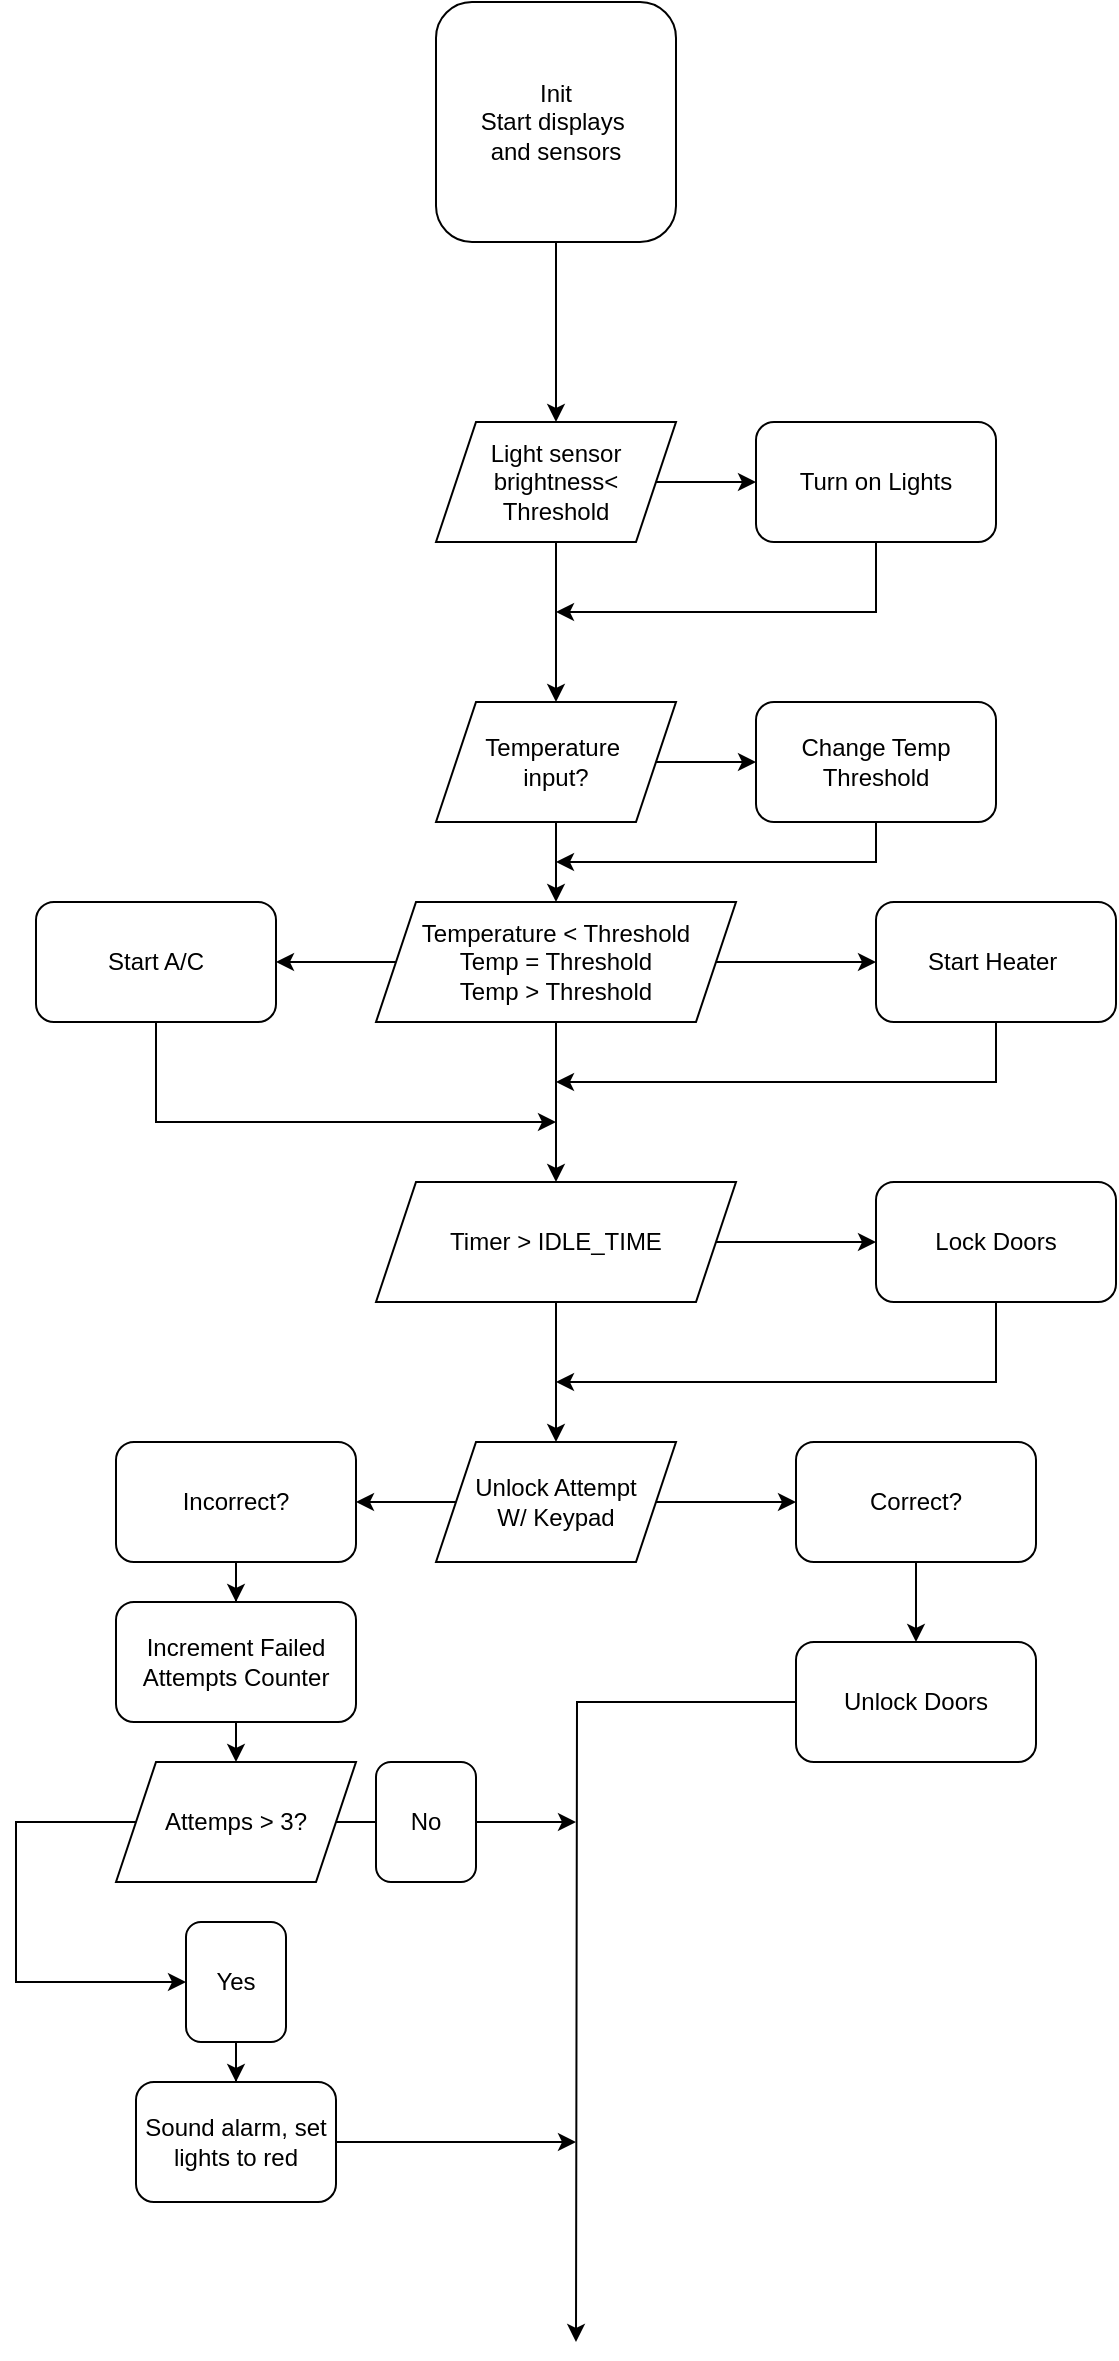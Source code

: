 <mxfile version="26.1.1">
  <diagram name="Page-1" id="52a04d89-c75d-2922-d76d-85b35f80e030">
    <mxGraphModel dx="304" dy="335" grid="1" gridSize="10" guides="1" tooltips="1" connect="1" arrows="1" fold="1" page="1" pageScale="1" pageWidth="10000" pageHeight="10000" background="none" math="0" shadow="0">
      <root>
        <mxCell id="0" />
        <mxCell id="1" parent="0" />
        <mxCell id="KjCJMhXTgOUop05QMx9L-4" value="" style="edgeStyle=orthogonalEdgeStyle;rounded=0;orthogonalLoop=1;jettySize=auto;html=1;" parent="1" source="KjCJMhXTgOUop05QMx9L-2" edge="1">
          <mxGeometry relative="1" as="geometry">
            <mxPoint x="430" y="260" as="targetPoint" />
          </mxGeometry>
        </mxCell>
        <mxCell id="KjCJMhXTgOUop05QMx9L-2" value="Init&lt;br&gt;&lt;div&gt;Start displays&amp;nbsp;&lt;/div&gt;&lt;div&gt;and sensors&lt;/div&gt;" style="rounded=1;whiteSpace=wrap;html=1;" parent="1" vertex="1">
          <mxGeometry x="370" y="50" width="120" height="120" as="geometry" />
        </mxCell>
        <mxCell id="KjCJMhXTgOUop05QMx9L-11" value="" style="edgeStyle=orthogonalEdgeStyle;rounded=0;orthogonalLoop=1;jettySize=auto;html=1;" parent="1" source="KjCJMhXTgOUop05QMx9L-5" target="KjCJMhXTgOUop05QMx9L-10" edge="1">
          <mxGeometry relative="1" as="geometry" />
        </mxCell>
        <mxCell id="KjCJMhXTgOUop05QMx9L-12" style="edgeStyle=orthogonalEdgeStyle;rounded=0;orthogonalLoop=1;jettySize=auto;html=1;exitX=1;exitY=0.5;exitDx=0;exitDy=0;" parent="1" source="KjCJMhXTgOUop05QMx9L-5" target="KjCJMhXTgOUop05QMx9L-7" edge="1">
          <mxGeometry relative="1" as="geometry" />
        </mxCell>
        <mxCell id="KjCJMhXTgOUop05QMx9L-5" value="Light sensor brightness&amp;lt; Threshold" style="shape=parallelogram;perimeter=parallelogramPerimeter;whiteSpace=wrap;html=1;fixedSize=1;" parent="1" vertex="1">
          <mxGeometry x="370" y="260" width="120" height="60" as="geometry" />
        </mxCell>
        <mxCell id="KjCJMhXTgOUop05QMx9L-13" style="edgeStyle=orthogonalEdgeStyle;rounded=0;orthogonalLoop=1;jettySize=auto;html=1;" parent="1" source="KjCJMhXTgOUop05QMx9L-7" edge="1">
          <mxGeometry relative="1" as="geometry">
            <mxPoint x="430" y="355" as="targetPoint" />
            <Array as="points">
              <mxPoint x="590" y="355" />
            </Array>
          </mxGeometry>
        </mxCell>
        <mxCell id="KjCJMhXTgOUop05QMx9L-7" value="Turn on Lights" style="rounded=1;whiteSpace=wrap;html=1;" parent="1" vertex="1">
          <mxGeometry x="530" y="260" width="120" height="60" as="geometry" />
        </mxCell>
        <mxCell id="KjCJMhXTgOUop05QMx9L-16" style="edgeStyle=orthogonalEdgeStyle;rounded=0;orthogonalLoop=1;jettySize=auto;html=1;exitX=1;exitY=0.5;exitDx=0;exitDy=0;" parent="1" source="KjCJMhXTgOUop05QMx9L-10" target="KjCJMhXTgOUop05QMx9L-15" edge="1">
          <mxGeometry relative="1" as="geometry" />
        </mxCell>
        <mxCell id="KjCJMhXTgOUop05QMx9L-17" style="edgeStyle=orthogonalEdgeStyle;rounded=0;orthogonalLoop=1;jettySize=auto;html=1;" parent="1" source="KjCJMhXTgOUop05QMx9L-10" edge="1">
          <mxGeometry relative="1" as="geometry">
            <mxPoint x="430" y="500" as="targetPoint" />
          </mxGeometry>
        </mxCell>
        <mxCell id="KjCJMhXTgOUop05QMx9L-10" value="Temperature&amp;nbsp;&lt;div&gt;input?&lt;/div&gt;" style="shape=parallelogram;perimeter=parallelogramPerimeter;whiteSpace=wrap;html=1;fixedSize=1;" parent="1" vertex="1">
          <mxGeometry x="370" y="400" width="120" height="60" as="geometry" />
        </mxCell>
        <mxCell id="KjCJMhXTgOUop05QMx9L-18" style="edgeStyle=orthogonalEdgeStyle;rounded=0;orthogonalLoop=1;jettySize=auto;html=1;" parent="1" source="KjCJMhXTgOUop05QMx9L-15" edge="1">
          <mxGeometry relative="1" as="geometry">
            <mxPoint x="430" y="480" as="targetPoint" />
            <Array as="points">
              <mxPoint x="590" y="480" />
              <mxPoint x="430" y="480" />
            </Array>
          </mxGeometry>
        </mxCell>
        <mxCell id="KjCJMhXTgOUop05QMx9L-15" value="Change Temp&lt;div&gt;Threshold&lt;/div&gt;" style="rounded=1;whiteSpace=wrap;html=1;" parent="1" vertex="1">
          <mxGeometry x="530" y="400" width="120" height="60" as="geometry" />
        </mxCell>
        <mxCell id="KjCJMhXTgOUop05QMx9L-23" style="edgeStyle=orthogonalEdgeStyle;rounded=0;orthogonalLoop=1;jettySize=auto;html=1;exitX=1;exitY=0.5;exitDx=0;exitDy=0;entryX=0;entryY=0.5;entryDx=0;entryDy=0;" parent="1" source="KjCJMhXTgOUop05QMx9L-20" target="KjCJMhXTgOUop05QMx9L-21" edge="1">
          <mxGeometry relative="1" as="geometry" />
        </mxCell>
        <mxCell id="KjCJMhXTgOUop05QMx9L-24" style="edgeStyle=orthogonalEdgeStyle;rounded=0;orthogonalLoop=1;jettySize=auto;html=1;exitX=0;exitY=0.5;exitDx=0;exitDy=0;" parent="1" source="KjCJMhXTgOUop05QMx9L-20" target="KjCJMhXTgOUop05QMx9L-22" edge="1">
          <mxGeometry relative="1" as="geometry" />
        </mxCell>
        <mxCell id="KjCJMhXTgOUop05QMx9L-26" value="" style="edgeStyle=orthogonalEdgeStyle;rounded=0;orthogonalLoop=1;jettySize=auto;html=1;" parent="1" source="KjCJMhXTgOUop05QMx9L-20" target="KjCJMhXTgOUop05QMx9L-25" edge="1">
          <mxGeometry relative="1" as="geometry" />
        </mxCell>
        <mxCell id="KjCJMhXTgOUop05QMx9L-20" value="Temperature &amp;lt; Threshold&lt;div&gt;Temp = Threshold&lt;/div&gt;&lt;div&gt;Temp &amp;gt; Threshold&lt;/div&gt;" style="shape=parallelogram;perimeter=parallelogramPerimeter;whiteSpace=wrap;html=1;fixedSize=1;" parent="1" vertex="1">
          <mxGeometry x="340" y="500" width="180" height="60" as="geometry" />
        </mxCell>
        <mxCell id="KjCJMhXTgOUop05QMx9L-29" style="edgeStyle=orthogonalEdgeStyle;rounded=0;orthogonalLoop=1;jettySize=auto;html=1;exitX=0.5;exitY=1;exitDx=0;exitDy=0;" parent="1" source="KjCJMhXTgOUop05QMx9L-21" edge="1">
          <mxGeometry relative="1" as="geometry">
            <mxPoint x="430" y="590" as="targetPoint" />
            <Array as="points">
              <mxPoint x="650" y="590" />
              <mxPoint x="430" y="590" />
            </Array>
          </mxGeometry>
        </mxCell>
        <mxCell id="KjCJMhXTgOUop05QMx9L-21" value="Start Heater&amp;nbsp;" style="rounded=1;whiteSpace=wrap;html=1;" parent="1" vertex="1">
          <mxGeometry x="590" y="500" width="120" height="60" as="geometry" />
        </mxCell>
        <mxCell id="KjCJMhXTgOUop05QMx9L-30" style="edgeStyle=orthogonalEdgeStyle;rounded=0;orthogonalLoop=1;jettySize=auto;html=1;exitX=0.5;exitY=1;exitDx=0;exitDy=0;" parent="1" source="KjCJMhXTgOUop05QMx9L-22" edge="1">
          <mxGeometry relative="1" as="geometry">
            <mxPoint x="430" y="610.0" as="targetPoint" />
            <Array as="points">
              <mxPoint x="230" y="610" />
            </Array>
          </mxGeometry>
        </mxCell>
        <mxCell id="KjCJMhXTgOUop05QMx9L-22" value="Start A/C" style="rounded=1;whiteSpace=wrap;html=1;" parent="1" vertex="1">
          <mxGeometry x="170" y="500" width="120" height="60" as="geometry" />
        </mxCell>
        <mxCell id="KjCJMhXTgOUop05QMx9L-28" style="edgeStyle=orthogonalEdgeStyle;rounded=0;orthogonalLoop=1;jettySize=auto;html=1;exitX=1;exitY=0.5;exitDx=0;exitDy=0;entryX=0;entryY=0.5;entryDx=0;entryDy=0;" parent="1" source="KjCJMhXTgOUop05QMx9L-25" target="KjCJMhXTgOUop05QMx9L-27" edge="1">
          <mxGeometry relative="1" as="geometry" />
        </mxCell>
        <mxCell id="KjCJMhXTgOUop05QMx9L-32" style="edgeStyle=orthogonalEdgeStyle;rounded=0;orthogonalLoop=1;jettySize=auto;html=1;entryX=0.5;entryY=0;entryDx=0;entryDy=0;" parent="1" source="KjCJMhXTgOUop05QMx9L-25" target="KjCJMhXTgOUop05QMx9L-33" edge="1">
          <mxGeometry relative="1" as="geometry">
            <mxPoint x="430" y="760.0" as="targetPoint" />
          </mxGeometry>
        </mxCell>
        <mxCell id="KjCJMhXTgOUop05QMx9L-25" value="Timer &amp;gt; IDLE_TIME" style="shape=parallelogram;perimeter=parallelogramPerimeter;whiteSpace=wrap;html=1;fixedSize=1;" parent="1" vertex="1">
          <mxGeometry x="340" y="640" width="180" height="60" as="geometry" />
        </mxCell>
        <mxCell id="KjCJMhXTgOUop05QMx9L-31" style="edgeStyle=orthogonalEdgeStyle;rounded=0;orthogonalLoop=1;jettySize=auto;html=1;exitX=0.5;exitY=1;exitDx=0;exitDy=0;" parent="1" source="KjCJMhXTgOUop05QMx9L-27" edge="1">
          <mxGeometry relative="1" as="geometry">
            <mxPoint x="430" y="740" as="targetPoint" />
            <Array as="points">
              <mxPoint x="650" y="740" />
            </Array>
          </mxGeometry>
        </mxCell>
        <mxCell id="KjCJMhXTgOUop05QMx9L-27" value="Lock Doors" style="rounded=1;whiteSpace=wrap;html=1;" parent="1" vertex="1">
          <mxGeometry x="590" y="640" width="120" height="60" as="geometry" />
        </mxCell>
        <mxCell id="KjCJMhXTgOUop05QMx9L-34" style="edgeStyle=orthogonalEdgeStyle;rounded=0;orthogonalLoop=1;jettySize=auto;html=1;entryX=0;entryY=0.5;entryDx=0;entryDy=0;" parent="1" source="KjCJMhXTgOUop05QMx9L-33" target="KjCJMhXTgOUop05QMx9L-35" edge="1">
          <mxGeometry relative="1" as="geometry">
            <mxPoint x="540" y="800" as="targetPoint" />
          </mxGeometry>
        </mxCell>
        <mxCell id="KjCJMhXTgOUop05QMx9L-50" style="edgeStyle=orthogonalEdgeStyle;rounded=0;orthogonalLoop=1;jettySize=auto;html=1;entryX=1;entryY=0.5;entryDx=0;entryDy=0;" parent="1" source="KjCJMhXTgOUop05QMx9L-33" target="KjCJMhXTgOUop05QMx9L-37" edge="1">
          <mxGeometry relative="1" as="geometry" />
        </mxCell>
        <mxCell id="KjCJMhXTgOUop05QMx9L-33" value="Unlock Attempt&lt;div&gt;W/ Keypad&lt;/div&gt;" style="shape=parallelogram;perimeter=parallelogramPerimeter;whiteSpace=wrap;html=1;fixedSize=1;" parent="1" vertex="1">
          <mxGeometry x="370" y="770" width="120" height="60" as="geometry" />
        </mxCell>
        <mxCell id="KjCJMhXTgOUop05QMx9L-48" style="edgeStyle=orthogonalEdgeStyle;rounded=0;orthogonalLoop=1;jettySize=auto;html=1;exitX=0.5;exitY=1;exitDx=0;exitDy=0;" parent="1" source="KjCJMhXTgOUop05QMx9L-35" target="KjCJMhXTgOUop05QMx9L-36" edge="1">
          <mxGeometry relative="1" as="geometry" />
        </mxCell>
        <mxCell id="KjCJMhXTgOUop05QMx9L-35" value="Correct?" style="rounded=1;whiteSpace=wrap;html=1;" parent="1" vertex="1">
          <mxGeometry x="550" y="770" width="120" height="60" as="geometry" />
        </mxCell>
        <mxCell id="KjCJMhXTgOUop05QMx9L-47" style="edgeStyle=orthogonalEdgeStyle;rounded=0;orthogonalLoop=1;jettySize=auto;html=1;exitX=0;exitY=0.5;exitDx=0;exitDy=0;" parent="1" source="KjCJMhXTgOUop05QMx9L-36" edge="1">
          <mxGeometry relative="1" as="geometry">
            <mxPoint x="440" y="1220" as="targetPoint" />
          </mxGeometry>
        </mxCell>
        <mxCell id="KjCJMhXTgOUop05QMx9L-36" value="Unlock Doors" style="rounded=1;whiteSpace=wrap;html=1;" parent="1" vertex="1">
          <mxGeometry x="550" y="870" width="120" height="60" as="geometry" />
        </mxCell>
        <mxCell id="KjCJMhXTgOUop05QMx9L-52" style="edgeStyle=orthogonalEdgeStyle;rounded=0;orthogonalLoop=1;jettySize=auto;html=1;exitX=0.5;exitY=1;exitDx=0;exitDy=0;" parent="1" source="KjCJMhXTgOUop05QMx9L-37" target="KjCJMhXTgOUop05QMx9L-38" edge="1">
          <mxGeometry relative="1" as="geometry" />
        </mxCell>
        <mxCell id="KjCJMhXTgOUop05QMx9L-37" value="Incorrect?" style="rounded=1;whiteSpace=wrap;html=1;" parent="1" vertex="1">
          <mxGeometry x="210" y="770" width="120" height="60" as="geometry" />
        </mxCell>
        <mxCell id="KjCJMhXTgOUop05QMx9L-53" style="edgeStyle=orthogonalEdgeStyle;rounded=0;orthogonalLoop=1;jettySize=auto;html=1;exitX=0.5;exitY=1;exitDx=0;exitDy=0;entryX=0.5;entryY=0;entryDx=0;entryDy=0;" parent="1" source="KjCJMhXTgOUop05QMx9L-38" target="KjCJMhXTgOUop05QMx9L-39" edge="1">
          <mxGeometry relative="1" as="geometry" />
        </mxCell>
        <mxCell id="KjCJMhXTgOUop05QMx9L-38" value="Increment Failed Attempts Counter" style="rounded=1;whiteSpace=wrap;html=1;" parent="1" vertex="1">
          <mxGeometry x="210" y="850" width="120" height="60" as="geometry" />
        </mxCell>
        <mxCell id="KjCJMhXTgOUop05QMx9L-40" style="edgeStyle=orthogonalEdgeStyle;rounded=0;orthogonalLoop=1;jettySize=auto;html=1;" parent="1" source="KjCJMhXTgOUop05QMx9L-39" edge="1">
          <mxGeometry relative="1" as="geometry">
            <mxPoint x="370" y="960" as="targetPoint" />
          </mxGeometry>
        </mxCell>
        <mxCell id="KjCJMhXTgOUop05QMx9L-51" style="edgeStyle=orthogonalEdgeStyle;rounded=0;orthogonalLoop=1;jettySize=auto;html=1;exitX=0;exitY=0.5;exitDx=0;exitDy=0;entryX=0;entryY=0.5;entryDx=0;entryDy=0;" parent="1" source="KjCJMhXTgOUop05QMx9L-39" target="KjCJMhXTgOUop05QMx9L-43" edge="1">
          <mxGeometry relative="1" as="geometry">
            <mxPoint x="160" y="1040" as="targetPoint" />
            <Array as="points">
              <mxPoint x="160" y="960" />
              <mxPoint x="160" y="1040" />
            </Array>
          </mxGeometry>
        </mxCell>
        <mxCell id="KjCJMhXTgOUop05QMx9L-39" value="Attemps &amp;gt; 3?" style="shape=parallelogram;perimeter=parallelogramPerimeter;whiteSpace=wrap;html=1;fixedSize=1;" parent="1" vertex="1">
          <mxGeometry x="210" y="930" width="120" height="60" as="geometry" />
        </mxCell>
        <mxCell id="KjCJMhXTgOUop05QMx9L-46" style="edgeStyle=orthogonalEdgeStyle;rounded=0;orthogonalLoop=1;jettySize=auto;html=1;exitX=1;exitY=0.5;exitDx=0;exitDy=0;" parent="1" source="KjCJMhXTgOUop05QMx9L-41" edge="1">
          <mxGeometry relative="1" as="geometry">
            <mxPoint x="440" y="960" as="targetPoint" />
          </mxGeometry>
        </mxCell>
        <mxCell id="KjCJMhXTgOUop05QMx9L-41" value="No" style="rounded=1;whiteSpace=wrap;html=1;" parent="1" vertex="1">
          <mxGeometry x="340" y="930" width="50" height="60" as="geometry" />
        </mxCell>
        <mxCell id="KjCJMhXTgOUop05QMx9L-45" value="" style="edgeStyle=orthogonalEdgeStyle;rounded=0;orthogonalLoop=1;jettySize=auto;html=1;" parent="1" source="KjCJMhXTgOUop05QMx9L-43" target="KjCJMhXTgOUop05QMx9L-44" edge="1">
          <mxGeometry relative="1" as="geometry" />
        </mxCell>
        <mxCell id="KjCJMhXTgOUop05QMx9L-43" value="Yes" style="rounded=1;whiteSpace=wrap;html=1;" parent="1" vertex="1">
          <mxGeometry x="245" y="1010" width="50" height="60" as="geometry" />
        </mxCell>
        <mxCell id="KjCJMhXTgOUop05QMx9L-49" style="edgeStyle=orthogonalEdgeStyle;rounded=0;orthogonalLoop=1;jettySize=auto;html=1;exitX=1;exitY=0.5;exitDx=0;exitDy=0;" parent="1" source="KjCJMhXTgOUop05QMx9L-44" edge="1">
          <mxGeometry relative="1" as="geometry">
            <mxPoint x="440" y="1120" as="targetPoint" />
          </mxGeometry>
        </mxCell>
        <mxCell id="KjCJMhXTgOUop05QMx9L-44" value="Sound alarm, set lights to red" style="rounded=1;whiteSpace=wrap;html=1;" parent="1" vertex="1">
          <mxGeometry x="220" y="1090" width="100" height="60" as="geometry" />
        </mxCell>
      </root>
    </mxGraphModel>
  </diagram>
</mxfile>
